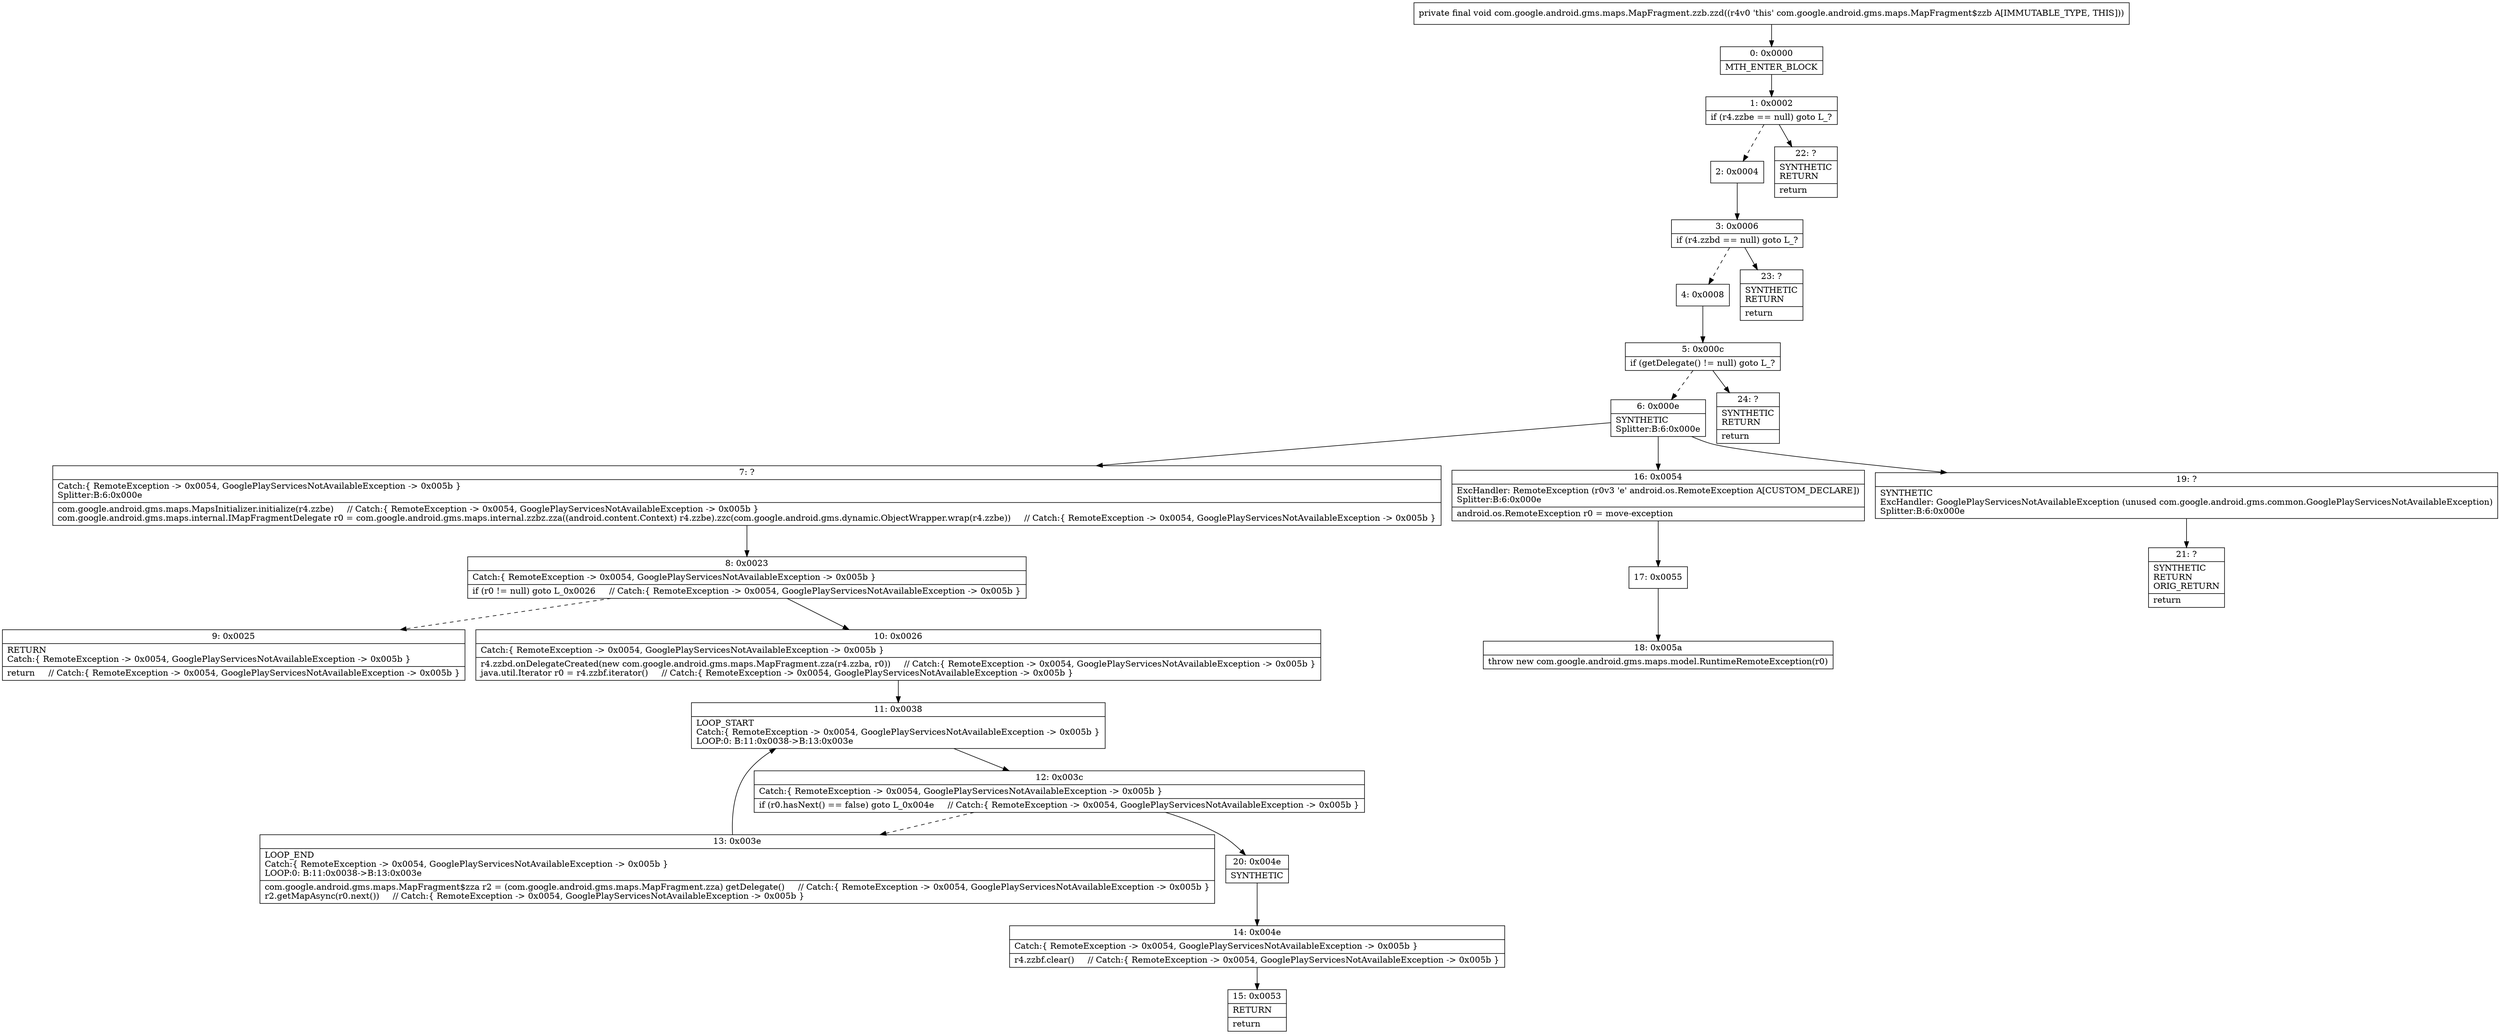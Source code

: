 digraph "CFG forcom.google.android.gms.maps.MapFragment.zzb.zzd()V" {
Node_0 [shape=record,label="{0\:\ 0x0000|MTH_ENTER_BLOCK\l}"];
Node_1 [shape=record,label="{1\:\ 0x0002|if (r4.zzbe == null) goto L_?\l}"];
Node_2 [shape=record,label="{2\:\ 0x0004}"];
Node_3 [shape=record,label="{3\:\ 0x0006|if (r4.zzbd == null) goto L_?\l}"];
Node_4 [shape=record,label="{4\:\ 0x0008}"];
Node_5 [shape=record,label="{5\:\ 0x000c|if (getDelegate() != null) goto L_?\l}"];
Node_6 [shape=record,label="{6\:\ 0x000e|SYNTHETIC\lSplitter:B:6:0x000e\l}"];
Node_7 [shape=record,label="{7\:\ ?|Catch:\{ RemoteException \-\> 0x0054, GooglePlayServicesNotAvailableException \-\> 0x005b \}\lSplitter:B:6:0x000e\l|com.google.android.gms.maps.MapsInitializer.initialize(r4.zzbe)     \/\/ Catch:\{ RemoteException \-\> 0x0054, GooglePlayServicesNotAvailableException \-\> 0x005b \}\lcom.google.android.gms.maps.internal.IMapFragmentDelegate r0 = com.google.android.gms.maps.internal.zzbz.zza((android.content.Context) r4.zzbe).zzc(com.google.android.gms.dynamic.ObjectWrapper.wrap(r4.zzbe))     \/\/ Catch:\{ RemoteException \-\> 0x0054, GooglePlayServicesNotAvailableException \-\> 0x005b \}\l}"];
Node_8 [shape=record,label="{8\:\ 0x0023|Catch:\{ RemoteException \-\> 0x0054, GooglePlayServicesNotAvailableException \-\> 0x005b \}\l|if (r0 != null) goto L_0x0026     \/\/ Catch:\{ RemoteException \-\> 0x0054, GooglePlayServicesNotAvailableException \-\> 0x005b \}\l}"];
Node_9 [shape=record,label="{9\:\ 0x0025|RETURN\lCatch:\{ RemoteException \-\> 0x0054, GooglePlayServicesNotAvailableException \-\> 0x005b \}\l|return     \/\/ Catch:\{ RemoteException \-\> 0x0054, GooglePlayServicesNotAvailableException \-\> 0x005b \}\l}"];
Node_10 [shape=record,label="{10\:\ 0x0026|Catch:\{ RemoteException \-\> 0x0054, GooglePlayServicesNotAvailableException \-\> 0x005b \}\l|r4.zzbd.onDelegateCreated(new com.google.android.gms.maps.MapFragment.zza(r4.zzba, r0))     \/\/ Catch:\{ RemoteException \-\> 0x0054, GooglePlayServicesNotAvailableException \-\> 0x005b \}\ljava.util.Iterator r0 = r4.zzbf.iterator()     \/\/ Catch:\{ RemoteException \-\> 0x0054, GooglePlayServicesNotAvailableException \-\> 0x005b \}\l}"];
Node_11 [shape=record,label="{11\:\ 0x0038|LOOP_START\lCatch:\{ RemoteException \-\> 0x0054, GooglePlayServicesNotAvailableException \-\> 0x005b \}\lLOOP:0: B:11:0x0038\-\>B:13:0x003e\l}"];
Node_12 [shape=record,label="{12\:\ 0x003c|Catch:\{ RemoteException \-\> 0x0054, GooglePlayServicesNotAvailableException \-\> 0x005b \}\l|if (r0.hasNext() == false) goto L_0x004e     \/\/ Catch:\{ RemoteException \-\> 0x0054, GooglePlayServicesNotAvailableException \-\> 0x005b \}\l}"];
Node_13 [shape=record,label="{13\:\ 0x003e|LOOP_END\lCatch:\{ RemoteException \-\> 0x0054, GooglePlayServicesNotAvailableException \-\> 0x005b \}\lLOOP:0: B:11:0x0038\-\>B:13:0x003e\l|com.google.android.gms.maps.MapFragment$zza r2 = (com.google.android.gms.maps.MapFragment.zza) getDelegate()     \/\/ Catch:\{ RemoteException \-\> 0x0054, GooglePlayServicesNotAvailableException \-\> 0x005b \}\lr2.getMapAsync(r0.next())     \/\/ Catch:\{ RemoteException \-\> 0x0054, GooglePlayServicesNotAvailableException \-\> 0x005b \}\l}"];
Node_14 [shape=record,label="{14\:\ 0x004e|Catch:\{ RemoteException \-\> 0x0054, GooglePlayServicesNotAvailableException \-\> 0x005b \}\l|r4.zzbf.clear()     \/\/ Catch:\{ RemoteException \-\> 0x0054, GooglePlayServicesNotAvailableException \-\> 0x005b \}\l}"];
Node_15 [shape=record,label="{15\:\ 0x0053|RETURN\l|return\l}"];
Node_16 [shape=record,label="{16\:\ 0x0054|ExcHandler: RemoteException (r0v3 'e' android.os.RemoteException A[CUSTOM_DECLARE])\lSplitter:B:6:0x000e\l|android.os.RemoteException r0 = move\-exception\l}"];
Node_17 [shape=record,label="{17\:\ 0x0055}"];
Node_18 [shape=record,label="{18\:\ 0x005a|throw new com.google.android.gms.maps.model.RuntimeRemoteException(r0)\l}"];
Node_19 [shape=record,label="{19\:\ ?|SYNTHETIC\lExcHandler: GooglePlayServicesNotAvailableException (unused com.google.android.gms.common.GooglePlayServicesNotAvailableException)\lSplitter:B:6:0x000e\l}"];
Node_20 [shape=record,label="{20\:\ 0x004e|SYNTHETIC\l}"];
Node_21 [shape=record,label="{21\:\ ?|SYNTHETIC\lRETURN\lORIG_RETURN\l|return\l}"];
Node_22 [shape=record,label="{22\:\ ?|SYNTHETIC\lRETURN\l|return\l}"];
Node_23 [shape=record,label="{23\:\ ?|SYNTHETIC\lRETURN\l|return\l}"];
Node_24 [shape=record,label="{24\:\ ?|SYNTHETIC\lRETURN\l|return\l}"];
MethodNode[shape=record,label="{private final void com.google.android.gms.maps.MapFragment.zzb.zzd((r4v0 'this' com.google.android.gms.maps.MapFragment$zzb A[IMMUTABLE_TYPE, THIS])) }"];
MethodNode -> Node_0;
Node_0 -> Node_1;
Node_1 -> Node_2[style=dashed];
Node_1 -> Node_22;
Node_2 -> Node_3;
Node_3 -> Node_4[style=dashed];
Node_3 -> Node_23;
Node_4 -> Node_5;
Node_5 -> Node_6[style=dashed];
Node_5 -> Node_24;
Node_6 -> Node_7;
Node_6 -> Node_16;
Node_6 -> Node_19;
Node_7 -> Node_8;
Node_8 -> Node_9[style=dashed];
Node_8 -> Node_10;
Node_10 -> Node_11;
Node_11 -> Node_12;
Node_12 -> Node_13[style=dashed];
Node_12 -> Node_20;
Node_13 -> Node_11;
Node_14 -> Node_15;
Node_16 -> Node_17;
Node_17 -> Node_18;
Node_19 -> Node_21;
Node_20 -> Node_14;
}

